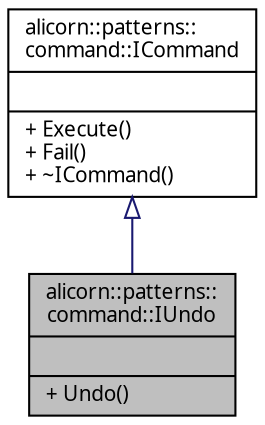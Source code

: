 digraph "alicorn::patterns::command::IUndo"
{
 // INTERACTIVE_SVG=YES
  edge [fontname="Verdana",fontsize="10",labelfontname="Verdana",labelfontsize="10"];
  node [fontname="Verdana",fontsize="10",shape=record];
  Node1 [label="{alicorn::patterns::\lcommand::IUndo\n||+ Undo()\l}",height=0.2,width=0.4,color="black", fillcolor="grey75", style="filled", fontcolor="black"];
  Node2 -> Node1 [dir="back",color="midnightblue",fontsize="10",style="solid",arrowtail="onormal",fontname="Verdana"];
  Node2 [label="{alicorn::patterns::\lcommand::ICommand\n||+ Execute()\l+ Fail()\l+ ~ICommand()\l}",height=0.2,width=0.4,color="black", fillcolor="white", style="filled",URL="$a00094.html",tooltip="Класс входит в Проект Patterns   Интерфейсный класс для команд. "];
}
